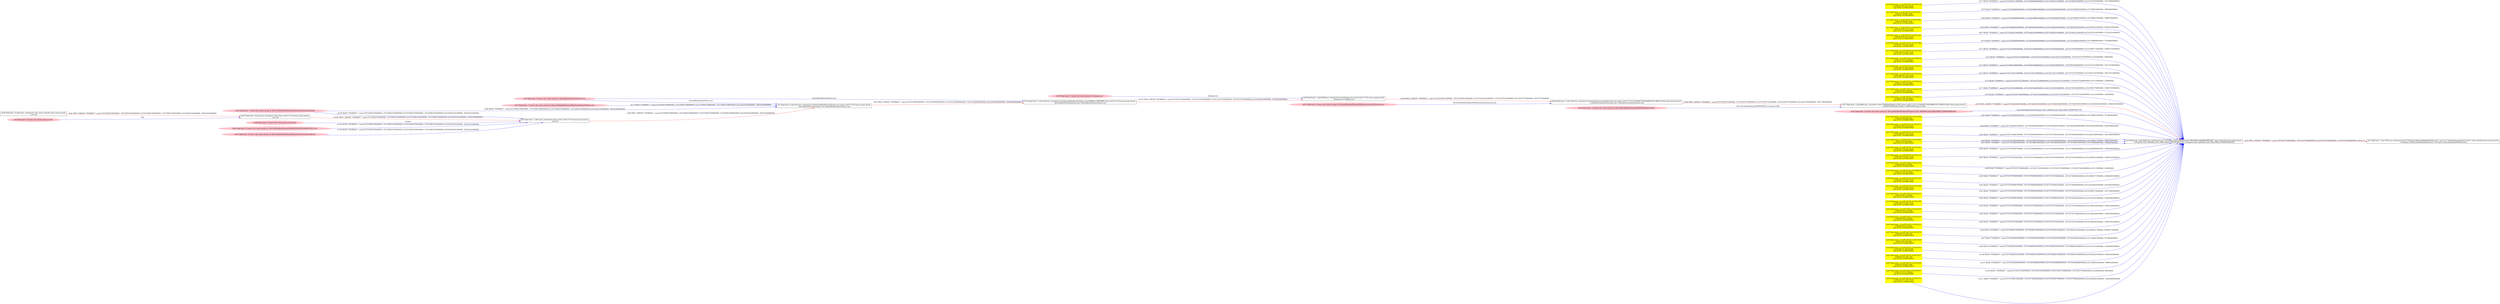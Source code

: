 digraph  {
rankdir=LR
"0"[color=black,label="id:0 HopCount: 0 pid:2936 proc_starttime:0 cmd:\"C:\Program Files (x86)\Microsoft Office\Office15\WINWORD.EXE\" owner uid:null owner group id:null,\n C:/Program Files (x86)/Microsoft Office/Office15/WINWORD.EXE C:/Program Files (x86)/Microsoft Office/Office15/WINWORD.EXE", shape=box,style=solid];
"1"[color=black,label="id:1 HopCount: 1 pid:1708 proc_starttime:0 cmd:\"C:\Program Files\mozilla\firefox\firefox.exe\" -osint -url \"http://www.poemhunter.com/\" owner uid:null owner group id:null,\n C:/Program Files/mozilla/firefox/firefox.exe C:/Program Files/mozilla/firefox/firefox.exe", shape=box,style=solid];
"0" -> "1" [id=56,__obj="PROC_CREATE"color=red,label="id:56 PROC_CREATE **NORMAL**  seqs:[1557433375406000000, 1557433375406000000] T:[1557433375406000000, 1557433375406000000] relT:[0, 0]",style=solid];
"54"[color=yellow,label="id:54 HopCount: -2 srcIP:128.55.12.56:52128\ndstIP:84.205.255.152:80\ntype:SOCK_ESTABLISHED ", shape=box,style=filled];
"54" -> "0" [id=57,__obj="READ"color=blue,label="id:57 READ **NORMAL**  seqs:[1557331852114000000, 1557331999542000000] T:[1557331852114000000, 1557331999542000000] relT:[101523292000000, 101375864000000]",style=solid];
"55"[color=pink,label="id:55 HopCount: -5 owner uid: owner group id: winlogon.exe ", shape=oval,style=filled];
"49"[color=black,label="id:49 HopCount: -4 pid:2568 proc_starttime:0 cmd:winlogon.exe owner uid:S-1-5-18 owner group id:null,\n winlogon.exe winlogon.exe", shape=box,style=solid];
"55" -> "49" [id=58,__obj="FILE_EXEC"color=blue,label="winlogon.exe",style=solid];
"2"[color=yellow,label="id:2 HopCount: -2 srcIP:128.55.12.56:57637\ndstIP:216.49.88.12:80\ntype:SOCK_ESTABLISHED ", shape=box,style=filled];
"2" -> "0" [id=59,__obj="READ"color=blue,label="id:59 READ **NORMAL**  seqs:[1557425386878000000, 1557425386878000000] T:[1557425386878000000, 1557425386878000000] relT:[7988528000000, 7988528000000]",style=solid];
"4"[color=yellow,label="id:4 HopCount: -2 srcIP:128.55.12.56:57639\ndstIP:216.49.88.12:80\ntype:SOCK_ESTABLISHED ", shape=box,style=filled];
"4" -> "0" [id=60,__obj="READ"color=blue,label="id:60 READ **NORMAL**  seqs:[1557425386887000000, 1557425386891000000] T:[1557425386887000000, 1557425386891000000] relT:[7988519000000, 7988515000000]",style=solid];
"50"[color=black,label="id:50 HopCount: -9 pid:0 proc_starttime:0 cmd: owner uid:null owner group id:null,\n null null", shape=box,style=solid];
"45"[color=black,label="id:45 HopCount: -8 pid:0 proc_starttime:0 cmd: owner uid:S-1-5-18 owner group id:null,\n null null", shape=box,style=solid];
"50" -> "45" [id=61,__obj="PROC_CREATE"color=red,label="id:61 PROC_CREATE **NORMAL**  seqs:[1557250833784000000, 1557250833784000000] T:[1557250833784000000, 1557250833784000000] relT:[182541622000000, 182541622000000]",style=solid];
"6"[color=pink,label="id:6 HopCount: -9 owner uid: owner group id: Idle ", shape=oval,style=filled];
"6" -> "45" [id=62,__obj="FILE_EXEC"color=blue,label="Idle",style=solid];
"3"[color=black,label="id:3 HopCount: -6 pid:344 proc_starttime:0 cmd:\SystemRoot\System32\smss.exe owner uid:S-1-5-18 owner group id:null,\n /SystemRoot/System32/smss.exe /SystemRoot/System32/smss.exe", shape=box,style=solid];
"53"[color=black,label="id:53 HopCount: -5 pid:5140 proc_starttime:0 cmd:\SystemRoot\System32\smss.exe 000000cc 00000080 owner uid:S-1-5-18 owner group id:null,\n /SystemRoot/System32/smss.exe /SystemRoot/System32/smss.exe", shape=box,style=solid];
"3" -> "53" [id=63,__obj="PROC_CREATE"color=red,label="id:63 PROC_CREATE **NORMAL**  seqs:[1557251569950000000, 1557251569950000000] T:[1557251569950000000, 1557251569950000000] relT:[181805456000000, 181805456000000]",style=solid];
"7"[color=pink,label="id:7 HopCount: -6 owner uid: owner group id: /SystemRoot/System32/smss.exe ", shape=oval,style=filled];
"7" -> "53" [id=64,__obj="FILE_EXEC"color=blue,label="\SystemRoot\System32\smss.exe",style=solid];
"5"[color=yellow,label="id:5 HopCount: -2 srcIP:128.55.12.56:53275\ndstIP:63.240.213.214:80\ntype:SOCK_ESTABLISHED ", shape=box,style=filled];
"5" -> "0" [id=65,__obj="READ"color=blue,label="id:65 READ **NORMAL**  seqs:[1557340283053000000, 1557340283059000000] T:[1557340283053000000, 1557340283059000000] relT:[93092353000000, 93092347000000]",style=solid];
"8"[color=black,label="id:8 HopCount: -7 pid:4 proc_starttime:0 cmd: owner uid:S-1-5-18 owner group id:null,\n null null", shape=box,style=solid];
"8" -> "3" [id=66,__obj="PROC_CREATE"color=red,label="id:66 PROC_CREATE **NORMAL**  seqs:[1557250833786000000, 1557250833786000000] T:[1557250833786000000, 1557250833786000000] relT:[182541620000000, 182541620000000]",style=solid];
"9"[color=yellow,label="id:9 HopCount: -2 srcIP:128.55.12.56:52129\ndstIP:84.205.255.152:80\ntype:SOCK_ESTABLISHED ", shape=box,style=filled];
"9" -> "0" [id=67,__obj="READ"color=blue,label="id:67 READ **NORMAL**  seqs:[1557331852214000000, 1557331852215000000] T:[1557331852214000000, 1557331852215000000] relT:[101523192000000, 101523191000000]",style=solid];
"10"[color=pink,label="id:10 HopCount: -7 owner uid: owner group id: /Device/HarddiskVolume2/Windows/System32/ntdll.dll ", shape=oval,style=filled];
"10" -> "3" [id=68,__obj="READ"color=blue,label="id:68 READ **NORMAL**  seqs:[1557250833786000000, 1557250833786000000] T:[1557250833786000000, 1557250833786000000] relT:[182541620000000, 182541620000000]",style=solid];
"7" -> "3" [id=69,__obj="FILE_EXEC"color=blue,label="\SystemRoot\System32\smss.exe",style=solid];
"24"[color=yellow,label="id:24 HopCount: -2 srcIP:128.55.12.56:57640\ndstIP:207.176.216.10:80\ntype:SOCK_ESTABLISHED ", shape=box,style=filled];
"24" -> "0" [id=70,__obj="READ"color=blue,label="id:70 READ **NORMAL**  seqs:[1557425386926000000, 1557425499542000000] T:[1557425386926000000, 1557425499542000000] relT:[7988480000000, 7875864000000]",style=solid];
"11"[color=yellow,label="id:11 HopCount: -2 srcIP:128.55.12.56:51220\ndstIP:198.173.255.77:80\ntype:SOCK_ESTABLISHED ", shape=box,style=filled];
"11" -> "0" [id=71,__obj="READ"color=blue,label="id:71 READ **NORMAL**  seqs:[1557327507682000000, 1557327507684000000] T:[1557327507682000000, 1557327507684000000] relT:[105867724000000, 105867722000000]",style=solid];
"12"[color=pink,label="id:12 HopCount: -7 owner uid: owner group id: /Device/HarddiskVolume2/Windows/System32/smss.exe ", shape=oval,style=filled];
"12" -> "3" [id=72,__obj="READ"color=blue,label="id:72 READ **NORMAL**  seqs:[1557250833786000000, 1557250833786000000] T:[1557250833786000000, 1557250833786000000] relT:[182541620000000, 182541620000000]",style=solid];
"13"[color=yellow,label="id:13 HopCount: -2 srcIP:128.55.12.56:59518\ndstIP:74.53.127.208:80\ntype:SOCK_ESTABLISHED ", shape=box,style=filled];
"13" -> "0" [id=73,__obj="READ"color=blue,label="id:73 READ **NORMAL**  seqs:[1557433375344000000, 1557433375347000000] T:[1557433375344000000, 1557433375347000000] relT:[62000000, 59000000]",style=solid];
"14"[color=yellow,label="id:14 HopCount: -2 srcIP:128.55.12.56:51873\ndstIP:206.16.198.100:80\ntype:SOCK_ESTABLISHED ", shape=box,style=filled];
"14" -> "0" [id=74,__obj="READ"color=blue,label="id:74 READ **NORMAL**  seqs:[1557329623068000000, 1557329623068000000] T:[1557329623068000000, 1557329623068000000] relT:[103752338000000, 103752338000000]",style=solid];
"15"[color=yellow,label="id:15 HopCount: -2 srcIP:128.55.12.56:51195\ndstIP:168.167.134.71:80\ntype:SOCK_ESTABLISHED ", shape=box,style=filled];
"15" -> "0" [id=75,__obj="READ"color=blue,label="id:75 READ **NORMAL**  seqs:[1557327159731000000, 1557327159733000000] T:[1557327159731000000, 1557327159733000000] relT:[106215675000000, 106215673000000]",style=solid];
"16"[color=yellow,label="id:16 HopCount: -2 srcIP:128.55.12.56:59516\ndstIP:213.195.76.38:80\ntype:SOCK_ESTABLISHED ", shape=box,style=filled];
"16" -> "0" [id=76,__obj="READ"color=blue,label="id:76 READ **NORMAL**  seqs:[1557433375272000000, 1557433375280000000] T:[1557433375272000000, 1557433375280000000] relT:[134000000, 126000000]",style=solid];
"17"[color=yellow,label="id:17 HopCount: -2 srcIP:128.55.12.56:51218\ndstIP:194.65.3.180:80\ntype:SOCK_ESTABLISHED ", shape=box,style=filled];
"17" -> "0" [id=77,__obj="READ"color=blue,label="id:77 READ **NORMAL**  seqs:[1557327507618000000, 1557327507623000000] T:[1557327507618000000, 1557327507623000000] relT:[105867788000000, 105867783000000]",style=solid];
"19"[color=yellow,label="id:19 HopCount: -2 srcIP:128.55.12.56:59515\ndstIP:213.195.76.38:80\ntype:SOCK_ESTABLISHED ", shape=box,style=filled];
"19" -> "0" [id=78,__obj="READ"color=blue,label="id:78 READ **NORMAL**  seqs:[1557433375263000000, 1557433375263000000] T:[1557433375263000000, 1557433375263000000] relT:[143000000, 143000000]",style=solid];
"21"[color=black,label="id:21 HopCount: -2 pid:4864 proc_starttime:0 cmd:C:\WINDOWS\Explorer.EXE owner uid:S-1-5-21-231540947-922634896-4161786520-1004 owner group id:null,\n C:/WINDOWS/Explorer.EXE C:/WINDOWS/Explorer.EXE", shape=box,style=solid];
"21" -> "0" [id=79,__obj="PROC_CREATE"color=red,label="id:79 PROC_CREATE **NORMAL**  seqs:[1557326554591000000, 1557326554591000000] T:[1557326554591000000, 1557326554591000000] relT:[106820815000000, 106820815000000]",style=solid];
"22"[color=pink,label="id:22 HopCount: -2 owner uid: owner group id: /Device/HarddiskVolume2/Program Files (x86)/Microsoft Office/Office15/WINWORD.EXE ", shape=oval,style=filled];
"22" -> "0" [id=80,__obj="FILE_EXEC"color=blue,label="\Device\HarddiskVolume2\Program Files (x86)\Microsoft Office\Office15\WINWORD.EXE",style=solid];
"23"[color=yellow,label="id:23 HopCount: -2 srcIP:128.55.12.56:57636\ndstIP:216.49.88.12:80\ntype:SOCK_ESTABLISHED ", shape=box,style=filled];
"23" -> "0" [id=81,__obj="READ"color=blue,label="id:81 READ **NORMAL**  seqs:[1557425386855000000, 1557425499542000000] T:[1557425386855000000, 1557425499542000000] relT:[7988551000000, 7875864000000]",style=solid];
"18"[color=yellow,label="id:18 HopCount: -2 srcIP:128.55.12.56:53274\ndstIP:63.240.213.214:80\ntype:SOCK_ESTABLISHED ", shape=box,style=filled];
"18" -> "0" [id=82,__obj="READ"color=blue,label="id:82 READ **NORMAL**  seqs:[1557340283037000000, 1557340283038000000] T:[1557340283037000000, 1557340283038000000] relT:[93092369000000, 93092368000000]",style=solid];
"25"[color=yellow,label="id:25 HopCount: -2 srcIP:128.55.12.56:51194\ndstIP:168.167.134.71:80\ntype:SOCK_ESTABLISHED ", shape=box,style=filled];
"25" -> "0" [id=83,__obj="READ"color=blue,label="id:83 READ **NORMAL**  seqs:[1557327159561000000, 1557327269542000000] T:[1557327159561000000, 1557327269542000000] relT:[106215845000000, 106105864000000]",style=solid];
"20"[color=yellow,label="id:20 HopCount: -2 srcIP:128.55.12.56:57635\ndstIP:12.47.46.55:80\ntype:SOCK_ESTABLISHED ", shape=box,style=filled];
"20" -> "0" [id=84,__obj="READ"color=blue,label="id:84 READ **NORMAL**  seqs:[1557425386789000000, 1557425386790000000] T:[1557425386789000000, 1557425386790000000] relT:[7988617000000, 7988616000000]",style=solid];
"26"[color=yellow,label="id:26 HopCount: -2 srcIP:128.55.12.56:57641\ndstIP:207.176.216.10:80\ntype:SOCK_ESTABLISHED ", shape=box,style=filled];
"26" -> "0" [id=85,__obj="READ"color=blue,label="id:85 READ **NORMAL**  seqs:[1557425386938000000, 1557425386939000000] T:[1557425386938000000, 1557425386939000000] relT:[7988468000000, 7988467000000]",style=solid];
"27"[color=yellow,label="id:27 HopCount: -2 srcIP:128.55.12.56:51272\ndstIP:198.173.255.77:80\ntype:SOCK_ESTABLISHED ", shape=box,style=filled];
"27" -> "0" [id=86,__obj="READ"color=blue,label="id:86 READ **NORMAL**  seqs:[1557327569597000000, 1557327569600000000] T:[1557327569597000000, 1557327569600000000] relT:[105805809000000, 105805806000000]",style=solid];
"28"[color=yellow,label="id:28 HopCount: -2 srcIP:128.55.12.56:51213\ndstIP:66.45.81.190:80\ntype:SOCK_ESTABLISHED ", shape=box,style=filled];
"28" -> "0" [id=87,__obj="READ"color=blue,label="id:87 READ **NORMAL**  seqs:[1557327507492000000, 1557327507493000000] T:[1557327507492000000, 1557327507493000000] relT:[105867914000000, 105867913000000]",style=solid];
"29"[color=yellow,label="id:29 HopCount: -2 srcIP:128.55.12.56:59514\ndstIP:213.195.76.38:80\ntype:SOCK_ESTABLISHED ", shape=box,style=filled];
"29" -> "0" [id=88,__obj="READ"color=blue,label="id:88 READ **NORMAL**  seqs:[1557433375236000000, 1557433375243000000] T:[1557433375236000000, 1557433375243000000] relT:[170000000, 163000000]",style=solid];
"30"[color=yellow,label="id:30 HopCount: -2 srcIP:128.55.12.56:51219\ndstIP:198.173.255.77:80\ntype:SOCK_ESTABLISHED ", shape=box,style=filled];
"30" -> "0" [id=89,__obj="READ"color=blue,label="id:89 READ **NORMAL**  seqs:[1557327507669000000, 1557327569569000000] T:[1557327507669000000, 1557327569569000000] relT:[105867737000000, 105805837000000]",style=solid];
"31"[color=yellow,label="id:31 HopCount: -2 srcIP:128.55.12.56:51296\ndstIP:198.173.255.77:80\ntype:SOCK_ESTABLISHED ", shape=box,style=filled];
"31" -> "0" [id=90,__obj="READ"color=blue,label="id:90 READ **NORMAL**  seqs:[1557327838901000000, 1557327838903000000] T:[1557327838901000000, 1557327838903000000] relT:[105536505000000, 105536503000000]",style=solid];
"33"[color=yellow,label="id:33 HopCount: -2 srcIP:128.55.12.56:51217\ndstIP:194.65.3.180:80\ntype:SOCK_ESTABLISHED ", shape=box,style=filled];
"33" -> "0" [id=91,__obj="READ"color=blue,label="id:91 READ **NORMAL**  seqs:[1557327507607000000, 1557327599543000000] T:[1557327507607000000, 1557327599543000000] relT:[105867799000000, 105775863000000]",style=solid];
"32"[color=yellow,label="id:32 HopCount: -2 srcIP:128.55.12.56:51295\ndstIP:198.173.255.77:80\ntype:SOCK_ESTABLISHED ", shape=box,style=filled];
"32" -> "0" [id=92,__obj="READ"color=blue,label="id:92 READ **NORMAL**  seqs:[1557327838891000000, 1557327929542000000] T:[1557327838891000000, 1557327929542000000] relT:[105536515000000, 105445864000000]",style=solid];
"35"[color=yellow,label="id:35 HopCount: -2 srcIP:128.55.12.56:51216\ndstIP:66.45.81.190:80\ntype:SOCK_ESTABLISHED ", shape=box,style=filled];
"35" -> "0" [id=93,__obj="READ"color=blue,label="id:93 READ **NORMAL**  seqs:[1557327507580000000, 1557327507582000000] T:[1557327507580000000, 1557327507582000000] relT:[105867826000000, 105867824000000]",style=solid];
"34"[color=yellow,label="id:34 HopCount: -2 srcIP:128.55.12.56:51215\ndstIP:66.45.81.190:80\ntype:SOCK_ESTABLISHED ", shape=box,style=filled];
"34" -> "0" [id=94,__obj="READ"color=blue,label="id:94 READ **NORMAL**  seqs:[1557327507566000000, 1557327507566000000] T:[1557327507566000000, 1557327507566000000] relT:[105867840000000, 105867840000000]",style=solid];
"36"[color=yellow,label="id:36 HopCount: -2 srcIP:128.55.12.56:51214\ndstIP:66.45.81.190:80\ntype:SOCK_ESTABLISHED ", shape=box,style=filled];
"36" -> "0" [id=95,__obj="READ"color=blue,label="id:95 READ **NORMAL**  seqs:[1557327507554000000, 1557327507555000000] T:[1557327507554000000, 1557327507555000000] relT:[105867852000000, 105867851000000]",style=solid];
"37"[color=yellow,label="id:37 HopCount: -2 srcIP:128.55.12.56:53276\ndstIP:65.213.146.1:80\ntype:SOCK_ESTABLISHED ", shape=box,style=filled];
"37" -> "0" [id=96,__obj="READ"color=blue,label="id:96 READ **NORMAL**  seqs:[1557340283129000000, 1557340283129000000] T:[1557340283129000000, 1557340283129000000] relT:[93092277000000, 93092277000000]",style=solid];
"38"[color=yellow,label="id:38 HopCount: -2 srcIP:128.55.12.56:57634\ndstIP:12.47.46.55:80\ntype:SOCK_ESTABLISHED ", shape=box,style=filled];
"38" -> "0" [id=97,__obj="READ"color=blue,label="id:97 READ **NORMAL**  seqs:[1557425386769000000, 1557425499542000000] T:[1557425386769000000, 1557425499542000000] relT:[7988637000000, 7875864000000]",style=solid];
"39"[color=yellow,label="id:39 HopCount: -2 srcIP:128.55.12.56:51872\ndstIP:206.16.198.100:80\ntype:SOCK_ESTABLISHED ", shape=box,style=filled];
"39" -> "0" [id=98,__obj="READ"color=blue,label="id:98 READ **NORMAL**  seqs:[1557329623052000000, 1557329689543000000] T:[1557329623052000000, 1557329689543000000] relT:[103752354000000, 103685863000000]",style=solid];
"40"[color=black,label="id:40 HopCount: -3 pid:7304 proc_starttime:0 cmd:C:\Windows\system32\userinit.exe owner uid:S-1-5-21-231540947-922634896-4161786520-1004 owner group id:null,\n C:/Windows/system32/userinit.exe C:/Windows/system32/userinit.exe", shape=box,style=solid];
"40" -> "21" [id=99,__obj="PROC_CREATE"color=red,label="id:99 PROC_CREATE **NORMAL**  seqs:[1557251697743000000, 1557251697743000000] T:[1557251697743000000, 1557251697743000000] relT:[181677663000000, 181677663000000]",style=solid];
"41"[color=yellow,label="id:41 HopCount: -2 srcIP:128.55.12.56:53277\ndstIP:65.213.146.1:80\ntype:SOCK_ESTABLISHED ", shape=box,style=filled];
"41" -> "0" [id=100,__obj="READ"color=blue,label="id:100 READ **NORMAL**  seqs:[1557340283136000000, 1557340283144000000] T:[1557340283136000000, 1557340283144000000] relT:[93092270000000, 93092262000000]",style=solid];
"43"[color=yellow,label="id:43 HopCount: -2 srcIP:128.55.12.56:57638\ndstIP:216.49.88.12:80\ntype:SOCK_ESTABLISHED ", shape=box,style=filled];
"43" -> "0" [id=101,__obj="READ"color=blue,label="id:101 READ **NORMAL**  seqs:[1557425386883000000, 1557425386884000000] T:[1557425386883000000, 1557425386884000000] relT:[7988523000000, 7988522000000]",style=solid];
"45" -> "8" [id=102,__obj="PROC_CREATE"color=red,label="id:102 PROC_CREATE **NORMAL**  seqs:[1557250833784000000, 1557250833784000000] T:[1557250833784000000, 1557250833784000000] relT:[182541622000000, 182541622000000]",style=solid];
"46"[color=pink,label="id:46 HopCount: -8 owner uid: owner group id: /Device/HarddiskVolume2/WINDOWS/SYSWOW64/NTDLL.DLL ", shape=oval,style=filled];
"46" -> "8" [id=103,__obj="READ"color=blue,label="id:103 READ **NORMAL**  seqs:[1557250833785000000, 1557250833785000000] T:[1557250833785000000, 1557250833785000000] relT:[182541621000000, 182541621000000]",style=solid];
"47"[color=pink,label="id:47 HopCount: -8 owner uid: owner group id: /Device/HarddiskVolume2/Windows/System32/vertdll.dll ", shape=oval,style=filled];
"47" -> "8" [id=104,__obj="READ"color=blue,label="id:104 READ **NORMAL**  seqs:[1557250833785000000, 1557250833785000000] T:[1557250833785000000, 1557250833785000000] relT:[182541621000000, 182541621000000]",style=solid];
"10" -> "8" [id=105,__obj="READ"color=blue,label="id:105 READ **NORMAL**  seqs:[1557250833785000000, 1557250833785000000] T:[1557250833785000000, 1557250833785000000] relT:[182541621000000, 182541621000000]",style=solid];
"42"[color=pink,label="id:42 HopCount: -3 owner uid: owner group id: /Device/HarddiskVolume2/WINDOWS/Explorer.EXE ", shape=oval,style=filled];
"42" -> "21" [id=106,__obj="FILE_EXEC"color=blue,label="\Device\HarddiskVolume2\WINDOWS\Explorer.EXE",style=solid];
"48"[color=pink,label="id:48 HopCount: -8 owner uid: owner group id: System ", shape=oval,style=filled];
"48" -> "8" [id=107,__obj="FILE_EXEC"color=blue,label="System",style=solid];
"49" -> "40" [id=108,__obj="PROC_CREATE"color=red,label="id:108 PROC_CREATE **NORMAL**  seqs:[1557251697613000000, 1557251697613000000] T:[1557251697613000000, 1557251697613000000] relT:[181677793000000, 181677793000000]",style=solid];
"44"[color=yellow,label="id:44 HopCount: -2 srcIP:128.55.12.56:59517\ndstIP:74.53.127.208:80\ntype:SOCK_ESTABLISHED ", shape=box,style=filled];
"44" -> "0" [id=109,__obj="READ"color=blue,label="id:109 READ **NORMAL**  seqs:[1557433375326000000, 1557433375326000000] T:[1557433375326000000, 1557433375326000000] relT:[80000000, 80000000]",style=solid];
"51"[color=pink,label="id:51 HopCount: -4 owner uid: owner group id: /Device/HarddiskVolume2/Windows/system32/userinit.exe ", shape=oval,style=filled];
"51" -> "40" [id=110,__obj="FILE_EXEC"color=blue,label="\Device\HarddiskVolume2\Windows\system32\userinit.exe",style=solid];
"52"[color=yellow,label="id:52 HopCount: -2 srcIP:128.55.12.56:51271\ndstIP:198.173.255.77:80\ntype:SOCK_ESTABLISHED ", shape=box,style=filled];
"52" -> "0" [id=111,__obj="READ"color=blue,label="id:111 READ **NORMAL**  seqs:[1557327569579000000, 1557327709542000000] T:[1557327569579000000, 1557327709542000000] relT:[105805827000000, 105665864000000]",style=solid];
"53" -> "49" [id=112,__obj="PROC_CREATE"color=red,label="id:112 PROC_CREATE **NORMAL**  seqs:[1557251570182000000, 1557251570182000000] T:[1557251570182000000, 1557251570182000000] relT:[181805224000000, 181805224000000]",style=solid];
}